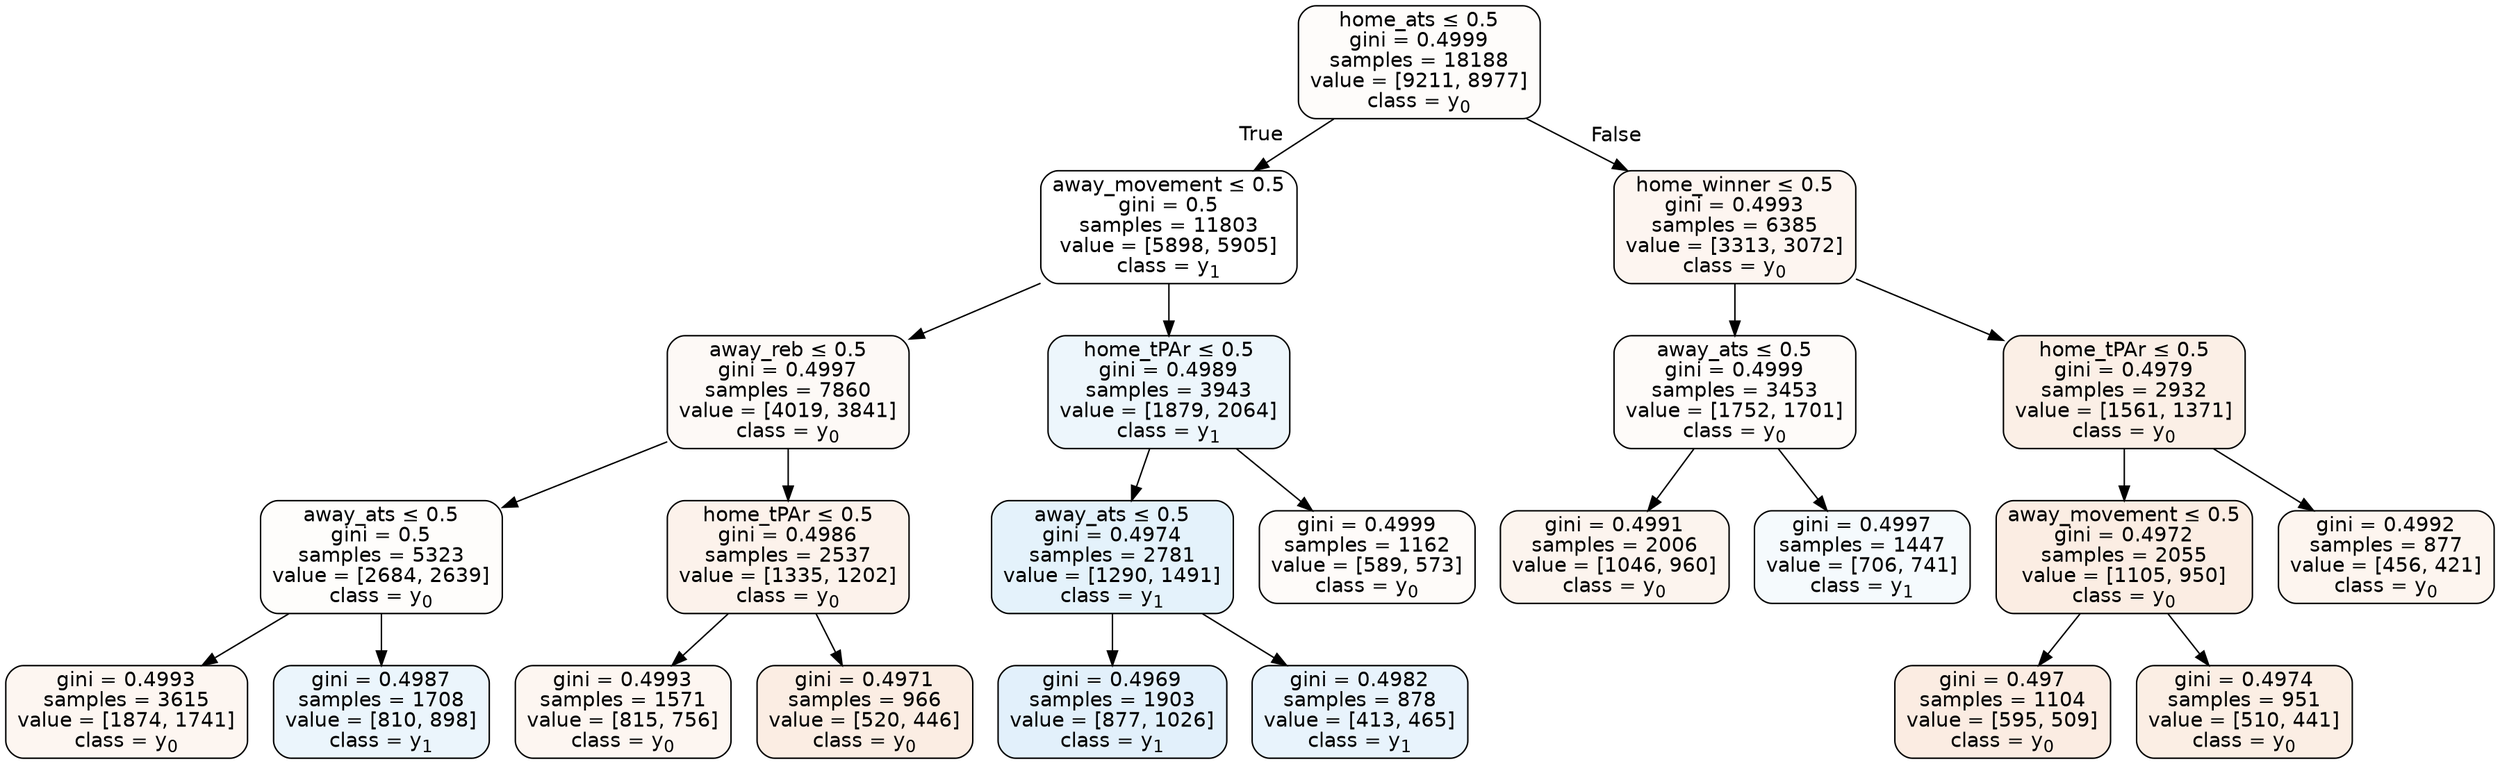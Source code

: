 digraph Tree {
node [shape=box, style="filled, rounded", color="black", fontname=helvetica] ;
edge [fontname=helvetica] ;
0 [label=<home_ats &le; 0.5<br/>gini = 0.4999<br/>samples = 18188<br/>value = [9211, 8977]<br/>class = y<SUB>0</SUB>>, fillcolor="#e5813906"] ;
1 [label=<away_movement &le; 0.5<br/>gini = 0.5<br/>samples = 11803<br/>value = [5898, 5905]<br/>class = y<SUB>1</SUB>>, fillcolor="#399de500"] ;
0 -> 1 [labeldistance=2.5, labelangle=45, headlabel="True"] ;
2 [label=<away_reb &le; 0.5<br/>gini = 0.4997<br/>samples = 7860<br/>value = [4019, 3841]<br/>class = y<SUB>0</SUB>>, fillcolor="#e581390b"] ;
1 -> 2 ;
3 [label=<away_ats &le; 0.5<br/>gini = 0.5<br/>samples = 5323<br/>value = [2684, 2639]<br/>class = y<SUB>0</SUB>>, fillcolor="#e5813904"] ;
2 -> 3 ;
4 [label=<gini = 0.4993<br/>samples = 3615<br/>value = [1874, 1741]<br/>class = y<SUB>0</SUB>>, fillcolor="#e5813912"] ;
3 -> 4 ;
5 [label=<gini = 0.4987<br/>samples = 1708<br/>value = [810, 898]<br/>class = y<SUB>1</SUB>>, fillcolor="#399de519"] ;
3 -> 5 ;
6 [label=<home_tPAr &le; 0.5<br/>gini = 0.4986<br/>samples = 2537<br/>value = [1335, 1202]<br/>class = y<SUB>0</SUB>>, fillcolor="#e5813919"] ;
2 -> 6 ;
7 [label=<gini = 0.4993<br/>samples = 1571<br/>value = [815, 756]<br/>class = y<SUB>0</SUB>>, fillcolor="#e5813912"] ;
6 -> 7 ;
8 [label=<gini = 0.4971<br/>samples = 966<br/>value = [520, 446]<br/>class = y<SUB>0</SUB>>, fillcolor="#e5813924"] ;
6 -> 8 ;
9 [label=<home_tPAr &le; 0.5<br/>gini = 0.4989<br/>samples = 3943<br/>value = [1879, 2064]<br/>class = y<SUB>1</SUB>>, fillcolor="#399de517"] ;
1 -> 9 ;
10 [label=<away_ats &le; 0.5<br/>gini = 0.4974<br/>samples = 2781<br/>value = [1290, 1491]<br/>class = y<SUB>1</SUB>>, fillcolor="#399de522"] ;
9 -> 10 ;
11 [label=<gini = 0.4969<br/>samples = 1903<br/>value = [877, 1026]<br/>class = y<SUB>1</SUB>>, fillcolor="#399de525"] ;
10 -> 11 ;
12 [label=<gini = 0.4982<br/>samples = 878<br/>value = [413, 465]<br/>class = y<SUB>1</SUB>>, fillcolor="#399de51d"] ;
10 -> 12 ;
13 [label=<gini = 0.4999<br/>samples = 1162<br/>value = [589, 573]<br/>class = y<SUB>0</SUB>>, fillcolor="#e5813907"] ;
9 -> 13 ;
14 [label=<home_winner &le; 0.5<br/>gini = 0.4993<br/>samples = 6385<br/>value = [3313, 3072]<br/>class = y<SUB>0</SUB>>, fillcolor="#e5813913"] ;
0 -> 14 [labeldistance=2.5, labelangle=-45, headlabel="False"] ;
15 [label=<away_ats &le; 0.5<br/>gini = 0.4999<br/>samples = 3453<br/>value = [1752, 1701]<br/>class = y<SUB>0</SUB>>, fillcolor="#e5813907"] ;
14 -> 15 ;
16 [label=<gini = 0.4991<br/>samples = 2006<br/>value = [1046, 960]<br/>class = y<SUB>0</SUB>>, fillcolor="#e5813915"] ;
15 -> 16 ;
17 [label=<gini = 0.4997<br/>samples = 1447<br/>value = [706, 741]<br/>class = y<SUB>1</SUB>>, fillcolor="#399de50c"] ;
15 -> 17 ;
18 [label=<home_tPAr &le; 0.5<br/>gini = 0.4979<br/>samples = 2932<br/>value = [1561, 1371]<br/>class = y<SUB>0</SUB>>, fillcolor="#e581391f"] ;
14 -> 18 ;
19 [label=<away_movement &le; 0.5<br/>gini = 0.4972<br/>samples = 2055<br/>value = [1105, 950]<br/>class = y<SUB>0</SUB>>, fillcolor="#e5813924"] ;
18 -> 19 ;
20 [label=<gini = 0.497<br/>samples = 1104<br/>value = [595, 509]<br/>class = y<SUB>0</SUB>>, fillcolor="#e5813925"] ;
19 -> 20 ;
21 [label=<gini = 0.4974<br/>samples = 951<br/>value = [510, 441]<br/>class = y<SUB>0</SUB>>, fillcolor="#e5813922"] ;
19 -> 21 ;
22 [label=<gini = 0.4992<br/>samples = 877<br/>value = [456, 421]<br/>class = y<SUB>0</SUB>>, fillcolor="#e5813914"] ;
18 -> 22 ;
}